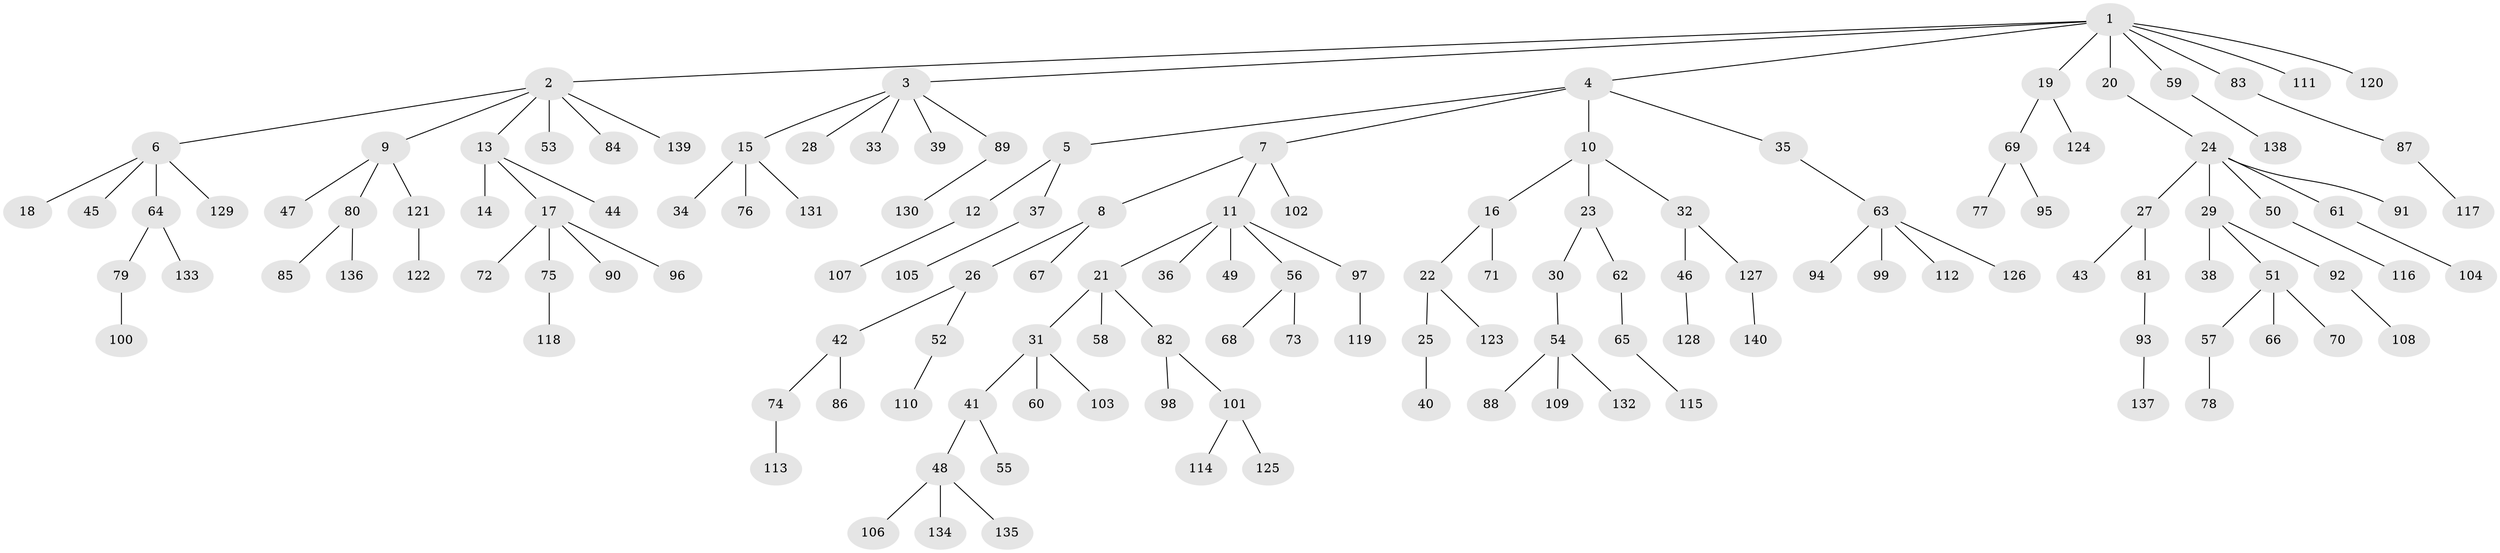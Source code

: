 // coarse degree distribution, {1: 0.6836734693877551, 5: 0.05102040816326531, 4: 0.05102040816326531, 2: 0.14285714285714285, 13: 0.01020408163265306, 3: 0.04081632653061224, 8: 0.01020408163265306, 21: 0.01020408163265306}
// Generated by graph-tools (version 1.1) at 2025/56/03/04/25 21:56:20]
// undirected, 140 vertices, 139 edges
graph export_dot {
graph [start="1"]
  node [color=gray90,style=filled];
  1;
  2;
  3;
  4;
  5;
  6;
  7;
  8;
  9;
  10;
  11;
  12;
  13;
  14;
  15;
  16;
  17;
  18;
  19;
  20;
  21;
  22;
  23;
  24;
  25;
  26;
  27;
  28;
  29;
  30;
  31;
  32;
  33;
  34;
  35;
  36;
  37;
  38;
  39;
  40;
  41;
  42;
  43;
  44;
  45;
  46;
  47;
  48;
  49;
  50;
  51;
  52;
  53;
  54;
  55;
  56;
  57;
  58;
  59;
  60;
  61;
  62;
  63;
  64;
  65;
  66;
  67;
  68;
  69;
  70;
  71;
  72;
  73;
  74;
  75;
  76;
  77;
  78;
  79;
  80;
  81;
  82;
  83;
  84;
  85;
  86;
  87;
  88;
  89;
  90;
  91;
  92;
  93;
  94;
  95;
  96;
  97;
  98;
  99;
  100;
  101;
  102;
  103;
  104;
  105;
  106;
  107;
  108;
  109;
  110;
  111;
  112;
  113;
  114;
  115;
  116;
  117;
  118;
  119;
  120;
  121;
  122;
  123;
  124;
  125;
  126;
  127;
  128;
  129;
  130;
  131;
  132;
  133;
  134;
  135;
  136;
  137;
  138;
  139;
  140;
  1 -- 2;
  1 -- 3;
  1 -- 4;
  1 -- 19;
  1 -- 20;
  1 -- 59;
  1 -- 83;
  1 -- 111;
  1 -- 120;
  2 -- 6;
  2 -- 9;
  2 -- 13;
  2 -- 53;
  2 -- 84;
  2 -- 139;
  3 -- 15;
  3 -- 28;
  3 -- 33;
  3 -- 39;
  3 -- 89;
  4 -- 5;
  4 -- 7;
  4 -- 10;
  4 -- 35;
  5 -- 12;
  5 -- 37;
  6 -- 18;
  6 -- 45;
  6 -- 64;
  6 -- 129;
  7 -- 8;
  7 -- 11;
  7 -- 102;
  8 -- 26;
  8 -- 67;
  9 -- 47;
  9 -- 80;
  9 -- 121;
  10 -- 16;
  10 -- 23;
  10 -- 32;
  11 -- 21;
  11 -- 36;
  11 -- 49;
  11 -- 56;
  11 -- 97;
  12 -- 107;
  13 -- 14;
  13 -- 17;
  13 -- 44;
  15 -- 34;
  15 -- 76;
  15 -- 131;
  16 -- 22;
  16 -- 71;
  17 -- 72;
  17 -- 75;
  17 -- 90;
  17 -- 96;
  19 -- 69;
  19 -- 124;
  20 -- 24;
  21 -- 31;
  21 -- 58;
  21 -- 82;
  22 -- 25;
  22 -- 123;
  23 -- 30;
  23 -- 62;
  24 -- 27;
  24 -- 29;
  24 -- 50;
  24 -- 61;
  24 -- 91;
  25 -- 40;
  26 -- 42;
  26 -- 52;
  27 -- 43;
  27 -- 81;
  29 -- 38;
  29 -- 51;
  29 -- 92;
  30 -- 54;
  31 -- 41;
  31 -- 60;
  31 -- 103;
  32 -- 46;
  32 -- 127;
  35 -- 63;
  37 -- 105;
  41 -- 48;
  41 -- 55;
  42 -- 74;
  42 -- 86;
  46 -- 128;
  48 -- 106;
  48 -- 134;
  48 -- 135;
  50 -- 116;
  51 -- 57;
  51 -- 66;
  51 -- 70;
  52 -- 110;
  54 -- 88;
  54 -- 109;
  54 -- 132;
  56 -- 68;
  56 -- 73;
  57 -- 78;
  59 -- 138;
  61 -- 104;
  62 -- 65;
  63 -- 94;
  63 -- 99;
  63 -- 112;
  63 -- 126;
  64 -- 79;
  64 -- 133;
  65 -- 115;
  69 -- 77;
  69 -- 95;
  74 -- 113;
  75 -- 118;
  79 -- 100;
  80 -- 85;
  80 -- 136;
  81 -- 93;
  82 -- 98;
  82 -- 101;
  83 -- 87;
  87 -- 117;
  89 -- 130;
  92 -- 108;
  93 -- 137;
  97 -- 119;
  101 -- 114;
  101 -- 125;
  121 -- 122;
  127 -- 140;
}

